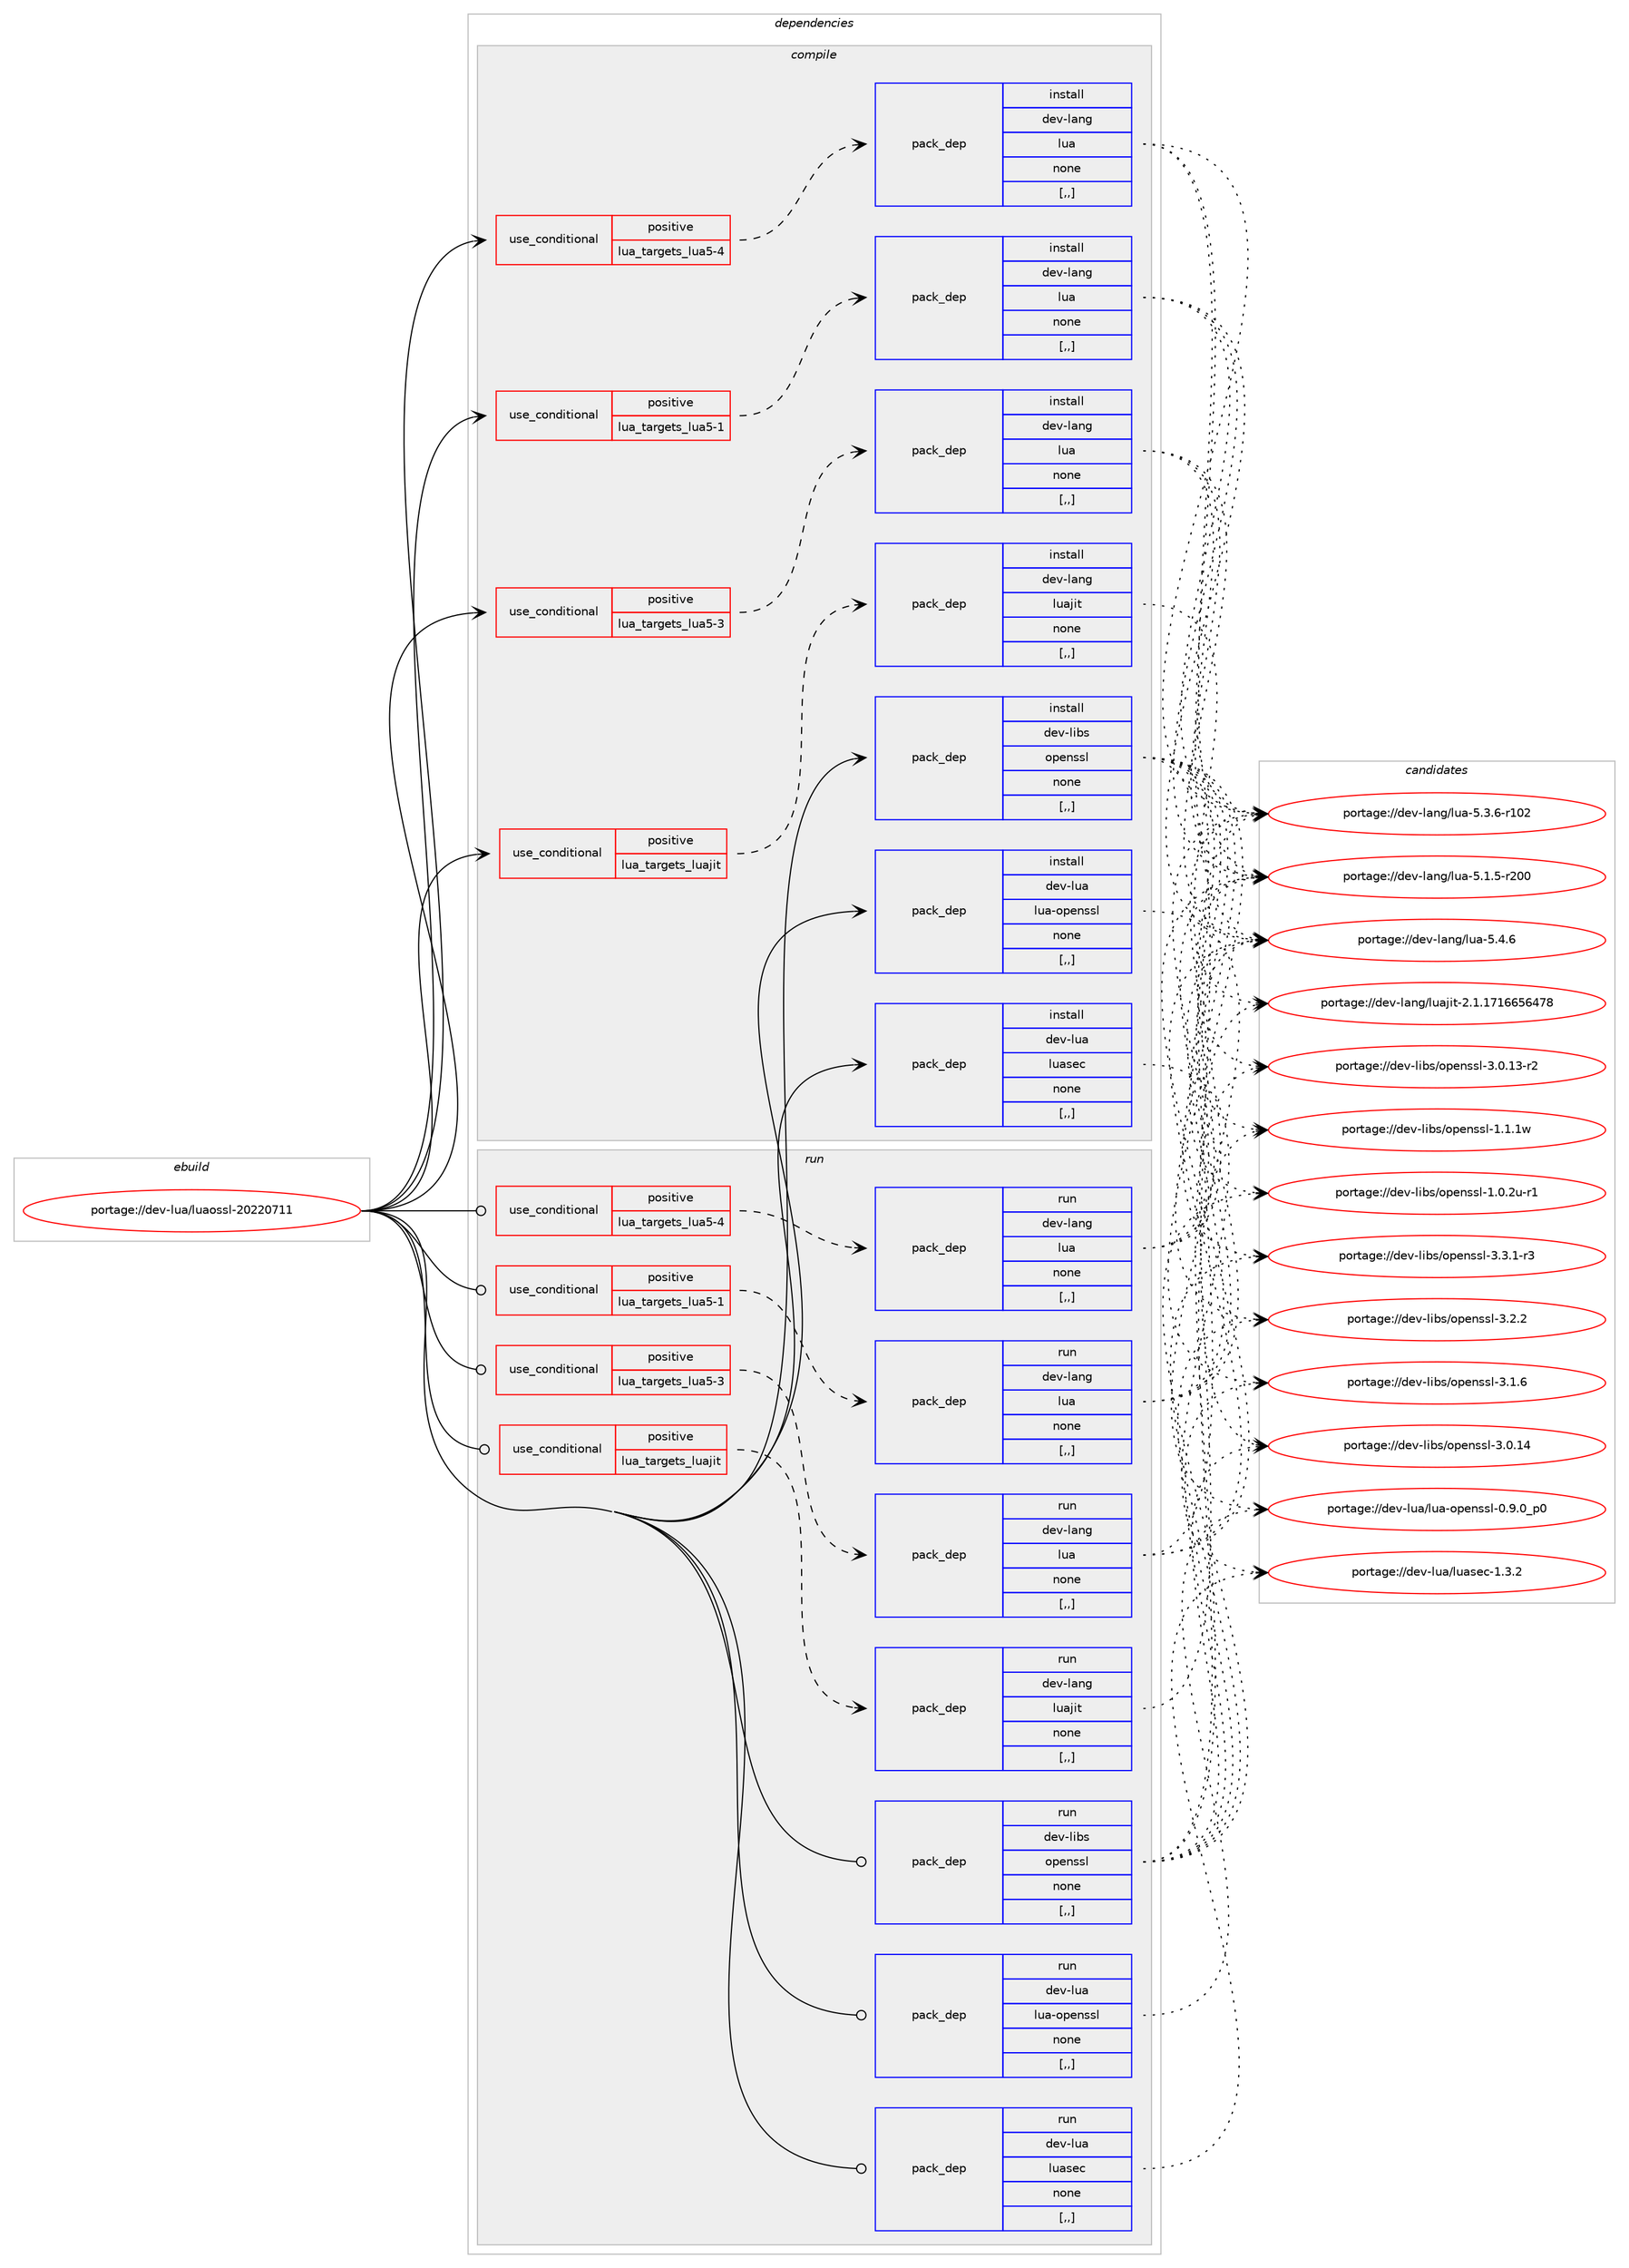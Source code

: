 digraph prolog {

# *************
# Graph options
# *************

newrank=true;
concentrate=true;
compound=true;
graph [rankdir=LR,fontname=Helvetica,fontsize=10,ranksep=1.5];#, ranksep=2.5, nodesep=0.2];
edge  [arrowhead=vee];
node  [fontname=Helvetica,fontsize=10];

# **********
# The ebuild
# **********

subgraph cluster_leftcol {
color=gray;
label=<<i>ebuild</i>>;
id [label="portage://dev-lua/luaossl-20220711", color=red, width=4, href="../dev-lua/luaossl-20220711.svg"];
}

# ****************
# The dependencies
# ****************

subgraph cluster_midcol {
color=gray;
label=<<i>dependencies</i>>;
subgraph cluster_compile {
fillcolor="#eeeeee";
style=filled;
label=<<i>compile</i>>;
subgraph cond159332 {
dependency610958 [label=<<TABLE BORDER="0" CELLBORDER="1" CELLSPACING="0" CELLPADDING="4"><TR><TD ROWSPAN="3" CELLPADDING="10">use_conditional</TD></TR><TR><TD>positive</TD></TR><TR><TD>lua_targets_lua5-1</TD></TR></TABLE>>, shape=none, color=red];
subgraph pack446857 {
dependency610959 [label=<<TABLE BORDER="0" CELLBORDER="1" CELLSPACING="0" CELLPADDING="4" WIDTH="220"><TR><TD ROWSPAN="6" CELLPADDING="30">pack_dep</TD></TR><TR><TD WIDTH="110">install</TD></TR><TR><TD>dev-lang</TD></TR><TR><TD>lua</TD></TR><TR><TD>none</TD></TR><TR><TD>[,,]</TD></TR></TABLE>>, shape=none, color=blue];
}
dependency610958:e -> dependency610959:w [weight=20,style="dashed",arrowhead="vee"];
}
id:e -> dependency610958:w [weight=20,style="solid",arrowhead="vee"];
subgraph cond159333 {
dependency610960 [label=<<TABLE BORDER="0" CELLBORDER="1" CELLSPACING="0" CELLPADDING="4"><TR><TD ROWSPAN="3" CELLPADDING="10">use_conditional</TD></TR><TR><TD>positive</TD></TR><TR><TD>lua_targets_lua5-3</TD></TR></TABLE>>, shape=none, color=red];
subgraph pack446858 {
dependency610961 [label=<<TABLE BORDER="0" CELLBORDER="1" CELLSPACING="0" CELLPADDING="4" WIDTH="220"><TR><TD ROWSPAN="6" CELLPADDING="30">pack_dep</TD></TR><TR><TD WIDTH="110">install</TD></TR><TR><TD>dev-lang</TD></TR><TR><TD>lua</TD></TR><TR><TD>none</TD></TR><TR><TD>[,,]</TD></TR></TABLE>>, shape=none, color=blue];
}
dependency610960:e -> dependency610961:w [weight=20,style="dashed",arrowhead="vee"];
}
id:e -> dependency610960:w [weight=20,style="solid",arrowhead="vee"];
subgraph cond159334 {
dependency610962 [label=<<TABLE BORDER="0" CELLBORDER="1" CELLSPACING="0" CELLPADDING="4"><TR><TD ROWSPAN="3" CELLPADDING="10">use_conditional</TD></TR><TR><TD>positive</TD></TR><TR><TD>lua_targets_lua5-4</TD></TR></TABLE>>, shape=none, color=red];
subgraph pack446859 {
dependency610963 [label=<<TABLE BORDER="0" CELLBORDER="1" CELLSPACING="0" CELLPADDING="4" WIDTH="220"><TR><TD ROWSPAN="6" CELLPADDING="30">pack_dep</TD></TR><TR><TD WIDTH="110">install</TD></TR><TR><TD>dev-lang</TD></TR><TR><TD>lua</TD></TR><TR><TD>none</TD></TR><TR><TD>[,,]</TD></TR></TABLE>>, shape=none, color=blue];
}
dependency610962:e -> dependency610963:w [weight=20,style="dashed",arrowhead="vee"];
}
id:e -> dependency610962:w [weight=20,style="solid",arrowhead="vee"];
subgraph cond159335 {
dependency610964 [label=<<TABLE BORDER="0" CELLBORDER="1" CELLSPACING="0" CELLPADDING="4"><TR><TD ROWSPAN="3" CELLPADDING="10">use_conditional</TD></TR><TR><TD>positive</TD></TR><TR><TD>lua_targets_luajit</TD></TR></TABLE>>, shape=none, color=red];
subgraph pack446860 {
dependency610965 [label=<<TABLE BORDER="0" CELLBORDER="1" CELLSPACING="0" CELLPADDING="4" WIDTH="220"><TR><TD ROWSPAN="6" CELLPADDING="30">pack_dep</TD></TR><TR><TD WIDTH="110">install</TD></TR><TR><TD>dev-lang</TD></TR><TR><TD>luajit</TD></TR><TR><TD>none</TD></TR><TR><TD>[,,]</TD></TR></TABLE>>, shape=none, color=blue];
}
dependency610964:e -> dependency610965:w [weight=20,style="dashed",arrowhead="vee"];
}
id:e -> dependency610964:w [weight=20,style="solid",arrowhead="vee"];
subgraph pack446861 {
dependency610966 [label=<<TABLE BORDER="0" CELLBORDER="1" CELLSPACING="0" CELLPADDING="4" WIDTH="220"><TR><TD ROWSPAN="6" CELLPADDING="30">pack_dep</TD></TR><TR><TD WIDTH="110">install</TD></TR><TR><TD>dev-libs</TD></TR><TR><TD>openssl</TD></TR><TR><TD>none</TD></TR><TR><TD>[,,]</TD></TR></TABLE>>, shape=none, color=blue];
}
id:e -> dependency610966:w [weight=20,style="solid",arrowhead="vee"];
subgraph pack446862 {
dependency610967 [label=<<TABLE BORDER="0" CELLBORDER="1" CELLSPACING="0" CELLPADDING="4" WIDTH="220"><TR><TD ROWSPAN="6" CELLPADDING="30">pack_dep</TD></TR><TR><TD WIDTH="110">install</TD></TR><TR><TD>dev-lua</TD></TR><TR><TD>lua-openssl</TD></TR><TR><TD>none</TD></TR><TR><TD>[,,]</TD></TR></TABLE>>, shape=none, color=blue];
}
id:e -> dependency610967:w [weight=20,style="solid",arrowhead="vee"];
subgraph pack446863 {
dependency610968 [label=<<TABLE BORDER="0" CELLBORDER="1" CELLSPACING="0" CELLPADDING="4" WIDTH="220"><TR><TD ROWSPAN="6" CELLPADDING="30">pack_dep</TD></TR><TR><TD WIDTH="110">install</TD></TR><TR><TD>dev-lua</TD></TR><TR><TD>luasec</TD></TR><TR><TD>none</TD></TR><TR><TD>[,,]</TD></TR></TABLE>>, shape=none, color=blue];
}
id:e -> dependency610968:w [weight=20,style="solid",arrowhead="vee"];
}
subgraph cluster_compileandrun {
fillcolor="#eeeeee";
style=filled;
label=<<i>compile and run</i>>;
}
subgraph cluster_run {
fillcolor="#eeeeee";
style=filled;
label=<<i>run</i>>;
subgraph cond159336 {
dependency610969 [label=<<TABLE BORDER="0" CELLBORDER="1" CELLSPACING="0" CELLPADDING="4"><TR><TD ROWSPAN="3" CELLPADDING="10">use_conditional</TD></TR><TR><TD>positive</TD></TR><TR><TD>lua_targets_lua5-1</TD></TR></TABLE>>, shape=none, color=red];
subgraph pack446864 {
dependency610970 [label=<<TABLE BORDER="0" CELLBORDER="1" CELLSPACING="0" CELLPADDING="4" WIDTH="220"><TR><TD ROWSPAN="6" CELLPADDING="30">pack_dep</TD></TR><TR><TD WIDTH="110">run</TD></TR><TR><TD>dev-lang</TD></TR><TR><TD>lua</TD></TR><TR><TD>none</TD></TR><TR><TD>[,,]</TD></TR></TABLE>>, shape=none, color=blue];
}
dependency610969:e -> dependency610970:w [weight=20,style="dashed",arrowhead="vee"];
}
id:e -> dependency610969:w [weight=20,style="solid",arrowhead="odot"];
subgraph cond159337 {
dependency610971 [label=<<TABLE BORDER="0" CELLBORDER="1" CELLSPACING="0" CELLPADDING="4"><TR><TD ROWSPAN="3" CELLPADDING="10">use_conditional</TD></TR><TR><TD>positive</TD></TR><TR><TD>lua_targets_lua5-3</TD></TR></TABLE>>, shape=none, color=red];
subgraph pack446865 {
dependency610972 [label=<<TABLE BORDER="0" CELLBORDER="1" CELLSPACING="0" CELLPADDING="4" WIDTH="220"><TR><TD ROWSPAN="6" CELLPADDING="30">pack_dep</TD></TR><TR><TD WIDTH="110">run</TD></TR><TR><TD>dev-lang</TD></TR><TR><TD>lua</TD></TR><TR><TD>none</TD></TR><TR><TD>[,,]</TD></TR></TABLE>>, shape=none, color=blue];
}
dependency610971:e -> dependency610972:w [weight=20,style="dashed",arrowhead="vee"];
}
id:e -> dependency610971:w [weight=20,style="solid",arrowhead="odot"];
subgraph cond159338 {
dependency610973 [label=<<TABLE BORDER="0" CELLBORDER="1" CELLSPACING="0" CELLPADDING="4"><TR><TD ROWSPAN="3" CELLPADDING="10">use_conditional</TD></TR><TR><TD>positive</TD></TR><TR><TD>lua_targets_lua5-4</TD></TR></TABLE>>, shape=none, color=red];
subgraph pack446866 {
dependency610974 [label=<<TABLE BORDER="0" CELLBORDER="1" CELLSPACING="0" CELLPADDING="4" WIDTH="220"><TR><TD ROWSPAN="6" CELLPADDING="30">pack_dep</TD></TR><TR><TD WIDTH="110">run</TD></TR><TR><TD>dev-lang</TD></TR><TR><TD>lua</TD></TR><TR><TD>none</TD></TR><TR><TD>[,,]</TD></TR></TABLE>>, shape=none, color=blue];
}
dependency610973:e -> dependency610974:w [weight=20,style="dashed",arrowhead="vee"];
}
id:e -> dependency610973:w [weight=20,style="solid",arrowhead="odot"];
subgraph cond159339 {
dependency610975 [label=<<TABLE BORDER="0" CELLBORDER="1" CELLSPACING="0" CELLPADDING="4"><TR><TD ROWSPAN="3" CELLPADDING="10">use_conditional</TD></TR><TR><TD>positive</TD></TR><TR><TD>lua_targets_luajit</TD></TR></TABLE>>, shape=none, color=red];
subgraph pack446867 {
dependency610976 [label=<<TABLE BORDER="0" CELLBORDER="1" CELLSPACING="0" CELLPADDING="4" WIDTH="220"><TR><TD ROWSPAN="6" CELLPADDING="30">pack_dep</TD></TR><TR><TD WIDTH="110">run</TD></TR><TR><TD>dev-lang</TD></TR><TR><TD>luajit</TD></TR><TR><TD>none</TD></TR><TR><TD>[,,]</TD></TR></TABLE>>, shape=none, color=blue];
}
dependency610975:e -> dependency610976:w [weight=20,style="dashed",arrowhead="vee"];
}
id:e -> dependency610975:w [weight=20,style="solid",arrowhead="odot"];
subgraph pack446868 {
dependency610977 [label=<<TABLE BORDER="0" CELLBORDER="1" CELLSPACING="0" CELLPADDING="4" WIDTH="220"><TR><TD ROWSPAN="6" CELLPADDING="30">pack_dep</TD></TR><TR><TD WIDTH="110">run</TD></TR><TR><TD>dev-libs</TD></TR><TR><TD>openssl</TD></TR><TR><TD>none</TD></TR><TR><TD>[,,]</TD></TR></TABLE>>, shape=none, color=blue];
}
id:e -> dependency610977:w [weight=20,style="solid",arrowhead="odot"];
subgraph pack446869 {
dependency610978 [label=<<TABLE BORDER="0" CELLBORDER="1" CELLSPACING="0" CELLPADDING="4" WIDTH="220"><TR><TD ROWSPAN="6" CELLPADDING="30">pack_dep</TD></TR><TR><TD WIDTH="110">run</TD></TR><TR><TD>dev-lua</TD></TR><TR><TD>lua-openssl</TD></TR><TR><TD>none</TD></TR><TR><TD>[,,]</TD></TR></TABLE>>, shape=none, color=blue];
}
id:e -> dependency610978:w [weight=20,style="solid",arrowhead="odot"];
subgraph pack446870 {
dependency610979 [label=<<TABLE BORDER="0" CELLBORDER="1" CELLSPACING="0" CELLPADDING="4" WIDTH="220"><TR><TD ROWSPAN="6" CELLPADDING="30">pack_dep</TD></TR><TR><TD WIDTH="110">run</TD></TR><TR><TD>dev-lua</TD></TR><TR><TD>luasec</TD></TR><TR><TD>none</TD></TR><TR><TD>[,,]</TD></TR></TABLE>>, shape=none, color=blue];
}
id:e -> dependency610979:w [weight=20,style="solid",arrowhead="odot"];
}
}

# **************
# The candidates
# **************

subgraph cluster_choices {
rank=same;
color=gray;
label=<<i>candidates</i>>;

subgraph choice446857 {
color=black;
nodesep=1;
choice10010111845108971101034710811797455346524654 [label="portage://dev-lang/lua-5.4.6", color=red, width=4,href="../dev-lang/lua-5.4.6.svg"];
choice1001011184510897110103471081179745534651465445114494850 [label="portage://dev-lang/lua-5.3.6-r102", color=red, width=4,href="../dev-lang/lua-5.3.6-r102.svg"];
choice1001011184510897110103471081179745534649465345114504848 [label="portage://dev-lang/lua-5.1.5-r200", color=red, width=4,href="../dev-lang/lua-5.1.5-r200.svg"];
dependency610959:e -> choice10010111845108971101034710811797455346524654:w [style=dotted,weight="100"];
dependency610959:e -> choice1001011184510897110103471081179745534651465445114494850:w [style=dotted,weight="100"];
dependency610959:e -> choice1001011184510897110103471081179745534649465345114504848:w [style=dotted,weight="100"];
}
subgraph choice446858 {
color=black;
nodesep=1;
choice10010111845108971101034710811797455346524654 [label="portage://dev-lang/lua-5.4.6", color=red, width=4,href="../dev-lang/lua-5.4.6.svg"];
choice1001011184510897110103471081179745534651465445114494850 [label="portage://dev-lang/lua-5.3.6-r102", color=red, width=4,href="../dev-lang/lua-5.3.6-r102.svg"];
choice1001011184510897110103471081179745534649465345114504848 [label="portage://dev-lang/lua-5.1.5-r200", color=red, width=4,href="../dev-lang/lua-5.1.5-r200.svg"];
dependency610961:e -> choice10010111845108971101034710811797455346524654:w [style=dotted,weight="100"];
dependency610961:e -> choice1001011184510897110103471081179745534651465445114494850:w [style=dotted,weight="100"];
dependency610961:e -> choice1001011184510897110103471081179745534649465345114504848:w [style=dotted,weight="100"];
}
subgraph choice446859 {
color=black;
nodesep=1;
choice10010111845108971101034710811797455346524654 [label="portage://dev-lang/lua-5.4.6", color=red, width=4,href="../dev-lang/lua-5.4.6.svg"];
choice1001011184510897110103471081179745534651465445114494850 [label="portage://dev-lang/lua-5.3.6-r102", color=red, width=4,href="../dev-lang/lua-5.3.6-r102.svg"];
choice1001011184510897110103471081179745534649465345114504848 [label="portage://dev-lang/lua-5.1.5-r200", color=red, width=4,href="../dev-lang/lua-5.1.5-r200.svg"];
dependency610963:e -> choice10010111845108971101034710811797455346524654:w [style=dotted,weight="100"];
dependency610963:e -> choice1001011184510897110103471081179745534651465445114494850:w [style=dotted,weight="100"];
dependency610963:e -> choice1001011184510897110103471081179745534649465345114504848:w [style=dotted,weight="100"];
}
subgraph choice446860 {
color=black;
nodesep=1;
choice10010111845108971101034710811797106105116455046494649554954545354525556 [label="portage://dev-lang/luajit-2.1.1716656478", color=red, width=4,href="../dev-lang/luajit-2.1.1716656478.svg"];
dependency610965:e -> choice10010111845108971101034710811797106105116455046494649554954545354525556:w [style=dotted,weight="100"];
}
subgraph choice446861 {
color=black;
nodesep=1;
choice1001011184510810598115471111121011101151151084551465146494511451 [label="portage://dev-libs/openssl-3.3.1-r3", color=red, width=4,href="../dev-libs/openssl-3.3.1-r3.svg"];
choice100101118451081059811547111112101110115115108455146504650 [label="portage://dev-libs/openssl-3.2.2", color=red, width=4,href="../dev-libs/openssl-3.2.2.svg"];
choice100101118451081059811547111112101110115115108455146494654 [label="portage://dev-libs/openssl-3.1.6", color=red, width=4,href="../dev-libs/openssl-3.1.6.svg"];
choice10010111845108105981154711111210111011511510845514648464952 [label="portage://dev-libs/openssl-3.0.14", color=red, width=4,href="../dev-libs/openssl-3.0.14.svg"];
choice100101118451081059811547111112101110115115108455146484649514511450 [label="portage://dev-libs/openssl-3.0.13-r2", color=red, width=4,href="../dev-libs/openssl-3.0.13-r2.svg"];
choice100101118451081059811547111112101110115115108454946494649119 [label="portage://dev-libs/openssl-1.1.1w", color=red, width=4,href="../dev-libs/openssl-1.1.1w.svg"];
choice1001011184510810598115471111121011101151151084549464846501174511449 [label="portage://dev-libs/openssl-1.0.2u-r1", color=red, width=4,href="../dev-libs/openssl-1.0.2u-r1.svg"];
dependency610966:e -> choice1001011184510810598115471111121011101151151084551465146494511451:w [style=dotted,weight="100"];
dependency610966:e -> choice100101118451081059811547111112101110115115108455146504650:w [style=dotted,weight="100"];
dependency610966:e -> choice100101118451081059811547111112101110115115108455146494654:w [style=dotted,weight="100"];
dependency610966:e -> choice10010111845108105981154711111210111011511510845514648464952:w [style=dotted,weight="100"];
dependency610966:e -> choice100101118451081059811547111112101110115115108455146484649514511450:w [style=dotted,weight="100"];
dependency610966:e -> choice100101118451081059811547111112101110115115108454946494649119:w [style=dotted,weight="100"];
dependency610966:e -> choice1001011184510810598115471111121011101151151084549464846501174511449:w [style=dotted,weight="100"];
}
subgraph choice446862 {
color=black;
nodesep=1;
choice10010111845108117974710811797451111121011101151151084548465746489511248 [label="portage://dev-lua/lua-openssl-0.9.0_p0", color=red, width=4,href="../dev-lua/lua-openssl-0.9.0_p0.svg"];
dependency610967:e -> choice10010111845108117974710811797451111121011101151151084548465746489511248:w [style=dotted,weight="100"];
}
subgraph choice446863 {
color=black;
nodesep=1;
choice1001011184510811797471081179711510199454946514650 [label="portage://dev-lua/luasec-1.3.2", color=red, width=4,href="../dev-lua/luasec-1.3.2.svg"];
dependency610968:e -> choice1001011184510811797471081179711510199454946514650:w [style=dotted,weight="100"];
}
subgraph choice446864 {
color=black;
nodesep=1;
choice10010111845108971101034710811797455346524654 [label="portage://dev-lang/lua-5.4.6", color=red, width=4,href="../dev-lang/lua-5.4.6.svg"];
choice1001011184510897110103471081179745534651465445114494850 [label="portage://dev-lang/lua-5.3.6-r102", color=red, width=4,href="../dev-lang/lua-5.3.6-r102.svg"];
choice1001011184510897110103471081179745534649465345114504848 [label="portage://dev-lang/lua-5.1.5-r200", color=red, width=4,href="../dev-lang/lua-5.1.5-r200.svg"];
dependency610970:e -> choice10010111845108971101034710811797455346524654:w [style=dotted,weight="100"];
dependency610970:e -> choice1001011184510897110103471081179745534651465445114494850:w [style=dotted,weight="100"];
dependency610970:e -> choice1001011184510897110103471081179745534649465345114504848:w [style=dotted,weight="100"];
}
subgraph choice446865 {
color=black;
nodesep=1;
choice10010111845108971101034710811797455346524654 [label="portage://dev-lang/lua-5.4.6", color=red, width=4,href="../dev-lang/lua-5.4.6.svg"];
choice1001011184510897110103471081179745534651465445114494850 [label="portage://dev-lang/lua-5.3.6-r102", color=red, width=4,href="../dev-lang/lua-5.3.6-r102.svg"];
choice1001011184510897110103471081179745534649465345114504848 [label="portage://dev-lang/lua-5.1.5-r200", color=red, width=4,href="../dev-lang/lua-5.1.5-r200.svg"];
dependency610972:e -> choice10010111845108971101034710811797455346524654:w [style=dotted,weight="100"];
dependency610972:e -> choice1001011184510897110103471081179745534651465445114494850:w [style=dotted,weight="100"];
dependency610972:e -> choice1001011184510897110103471081179745534649465345114504848:w [style=dotted,weight="100"];
}
subgraph choice446866 {
color=black;
nodesep=1;
choice10010111845108971101034710811797455346524654 [label="portage://dev-lang/lua-5.4.6", color=red, width=4,href="../dev-lang/lua-5.4.6.svg"];
choice1001011184510897110103471081179745534651465445114494850 [label="portage://dev-lang/lua-5.3.6-r102", color=red, width=4,href="../dev-lang/lua-5.3.6-r102.svg"];
choice1001011184510897110103471081179745534649465345114504848 [label="portage://dev-lang/lua-5.1.5-r200", color=red, width=4,href="../dev-lang/lua-5.1.5-r200.svg"];
dependency610974:e -> choice10010111845108971101034710811797455346524654:w [style=dotted,weight="100"];
dependency610974:e -> choice1001011184510897110103471081179745534651465445114494850:w [style=dotted,weight="100"];
dependency610974:e -> choice1001011184510897110103471081179745534649465345114504848:w [style=dotted,weight="100"];
}
subgraph choice446867 {
color=black;
nodesep=1;
choice10010111845108971101034710811797106105116455046494649554954545354525556 [label="portage://dev-lang/luajit-2.1.1716656478", color=red, width=4,href="../dev-lang/luajit-2.1.1716656478.svg"];
dependency610976:e -> choice10010111845108971101034710811797106105116455046494649554954545354525556:w [style=dotted,weight="100"];
}
subgraph choice446868 {
color=black;
nodesep=1;
choice1001011184510810598115471111121011101151151084551465146494511451 [label="portage://dev-libs/openssl-3.3.1-r3", color=red, width=4,href="../dev-libs/openssl-3.3.1-r3.svg"];
choice100101118451081059811547111112101110115115108455146504650 [label="portage://dev-libs/openssl-3.2.2", color=red, width=4,href="../dev-libs/openssl-3.2.2.svg"];
choice100101118451081059811547111112101110115115108455146494654 [label="portage://dev-libs/openssl-3.1.6", color=red, width=4,href="../dev-libs/openssl-3.1.6.svg"];
choice10010111845108105981154711111210111011511510845514648464952 [label="portage://dev-libs/openssl-3.0.14", color=red, width=4,href="../dev-libs/openssl-3.0.14.svg"];
choice100101118451081059811547111112101110115115108455146484649514511450 [label="portage://dev-libs/openssl-3.0.13-r2", color=red, width=4,href="../dev-libs/openssl-3.0.13-r2.svg"];
choice100101118451081059811547111112101110115115108454946494649119 [label="portage://dev-libs/openssl-1.1.1w", color=red, width=4,href="../dev-libs/openssl-1.1.1w.svg"];
choice1001011184510810598115471111121011101151151084549464846501174511449 [label="portage://dev-libs/openssl-1.0.2u-r1", color=red, width=4,href="../dev-libs/openssl-1.0.2u-r1.svg"];
dependency610977:e -> choice1001011184510810598115471111121011101151151084551465146494511451:w [style=dotted,weight="100"];
dependency610977:e -> choice100101118451081059811547111112101110115115108455146504650:w [style=dotted,weight="100"];
dependency610977:e -> choice100101118451081059811547111112101110115115108455146494654:w [style=dotted,weight="100"];
dependency610977:e -> choice10010111845108105981154711111210111011511510845514648464952:w [style=dotted,weight="100"];
dependency610977:e -> choice100101118451081059811547111112101110115115108455146484649514511450:w [style=dotted,weight="100"];
dependency610977:e -> choice100101118451081059811547111112101110115115108454946494649119:w [style=dotted,weight="100"];
dependency610977:e -> choice1001011184510810598115471111121011101151151084549464846501174511449:w [style=dotted,weight="100"];
}
subgraph choice446869 {
color=black;
nodesep=1;
choice10010111845108117974710811797451111121011101151151084548465746489511248 [label="portage://dev-lua/lua-openssl-0.9.0_p0", color=red, width=4,href="../dev-lua/lua-openssl-0.9.0_p0.svg"];
dependency610978:e -> choice10010111845108117974710811797451111121011101151151084548465746489511248:w [style=dotted,weight="100"];
}
subgraph choice446870 {
color=black;
nodesep=1;
choice1001011184510811797471081179711510199454946514650 [label="portage://dev-lua/luasec-1.3.2", color=red, width=4,href="../dev-lua/luasec-1.3.2.svg"];
dependency610979:e -> choice1001011184510811797471081179711510199454946514650:w [style=dotted,weight="100"];
}
}

}

